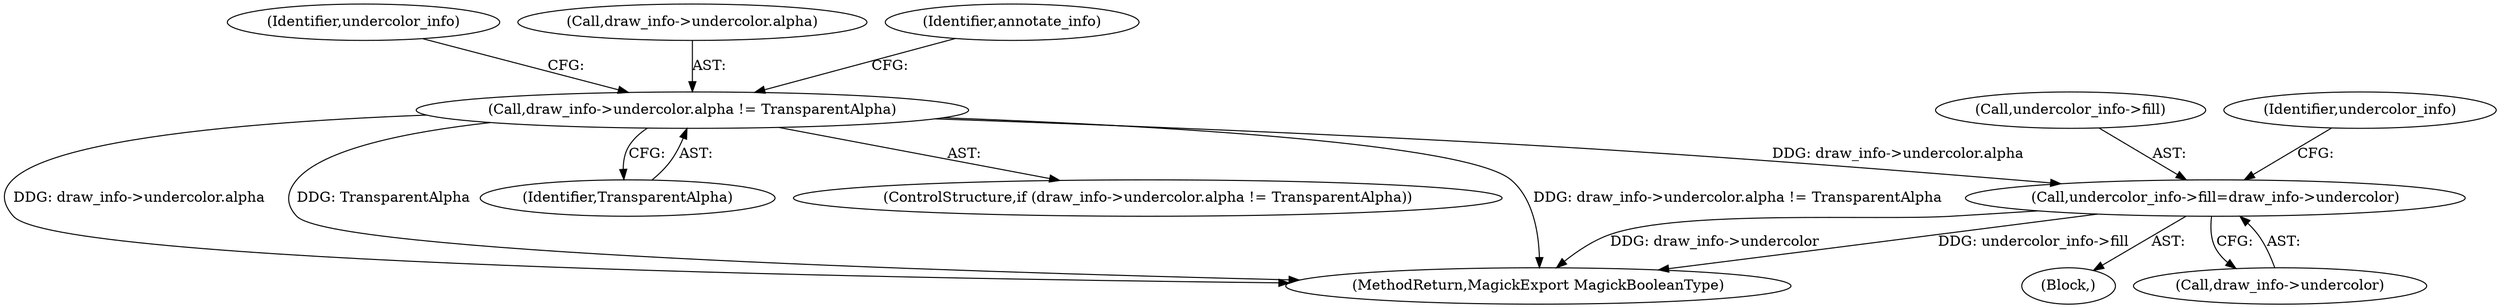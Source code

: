 digraph "0_ImageMagick6_7c2c5ba5b8e3a0b2b82f56c71dfab74ed4006df7@pointer" {
"1001787" [label="(Call,undercolor_info->fill=draw_info->undercolor)"];
"1001769" [label="(Call,draw_info->undercolor.alpha != TransparentAlpha)"];
"1001776" [label="(Block,)"];
"1001788" [label="(Call,undercolor_info->fill)"];
"1002061" [label="(MethodReturn,MagickExport MagickBooleanType)"];
"1001775" [label="(Identifier,TransparentAlpha)"];
"1001787" [label="(Call,undercolor_info->fill=draw_info->undercolor)"];
"1001779" [label="(Identifier,undercolor_info)"];
"1001770" [label="(Call,draw_info->undercolor.alpha)"];
"1001768" [label="(ControlStructure,if (draw_info->undercolor.alpha != TransparentAlpha))"];
"1001874" [label="(Identifier,annotate_info)"];
"1001791" [label="(Call,draw_info->undercolor)"];
"1001796" [label="(Identifier,undercolor_info)"];
"1001769" [label="(Call,draw_info->undercolor.alpha != TransparentAlpha)"];
"1001787" -> "1001776"  [label="AST: "];
"1001787" -> "1001791"  [label="CFG: "];
"1001788" -> "1001787"  [label="AST: "];
"1001791" -> "1001787"  [label="AST: "];
"1001796" -> "1001787"  [label="CFG: "];
"1001787" -> "1002061"  [label="DDG: draw_info->undercolor"];
"1001787" -> "1002061"  [label="DDG: undercolor_info->fill"];
"1001769" -> "1001787"  [label="DDG: draw_info->undercolor.alpha"];
"1001769" -> "1001768"  [label="AST: "];
"1001769" -> "1001775"  [label="CFG: "];
"1001770" -> "1001769"  [label="AST: "];
"1001775" -> "1001769"  [label="AST: "];
"1001779" -> "1001769"  [label="CFG: "];
"1001874" -> "1001769"  [label="CFG: "];
"1001769" -> "1002061"  [label="DDG: draw_info->undercolor.alpha != TransparentAlpha"];
"1001769" -> "1002061"  [label="DDG: draw_info->undercolor.alpha"];
"1001769" -> "1002061"  [label="DDG: TransparentAlpha"];
}
